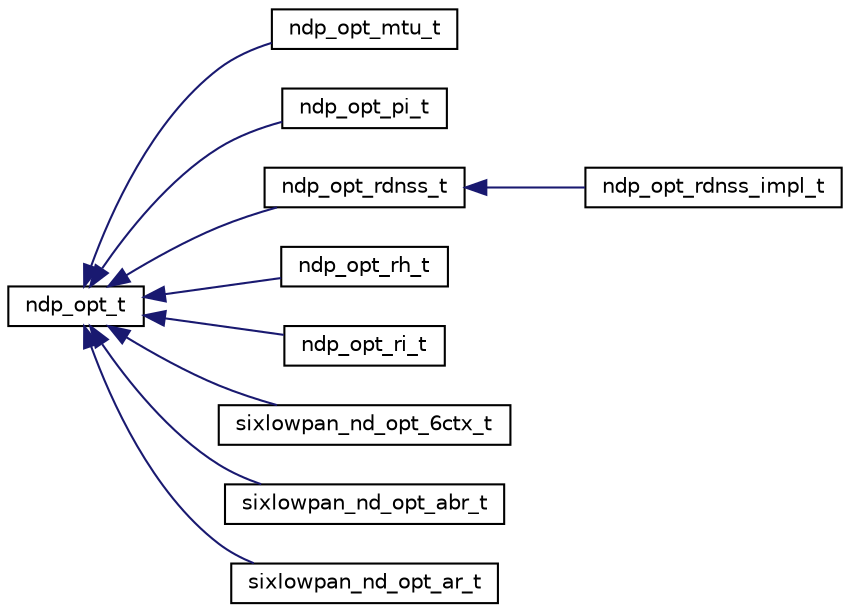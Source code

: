 digraph "Graphical Class Hierarchy"
{
 // LATEX_PDF_SIZE
  edge [fontname="Helvetica",fontsize="10",labelfontname="Helvetica",labelfontsize="10"];
  node [fontname="Helvetica",fontsize="10",shape=record];
  rankdir="LR";
  Node0 [label="ndp_opt_t",height=0.2,width=0.4,color="black", fillcolor="white", style="filled",URL="$structndp__opt__t.html",tooltip="General NDP option format."];
  Node0 -> Node1 [dir="back",color="midnightblue",fontsize="10",style="solid",fontname="Helvetica"];
  Node1 [label="ndp_opt_mtu_t",height=0.2,width=0.4,color="black", fillcolor="white", style="filled",URL="$structndp__opt__mtu__t.html",tooltip="MTU option format."];
  Node0 -> Node2 [dir="back",color="midnightblue",fontsize="10",style="solid",fontname="Helvetica"];
  Node2 [label="ndp_opt_pi_t",height=0.2,width=0.4,color="black", fillcolor="white", style="filled",URL="$structndp__opt__pi__t.html",tooltip="Prefix information option format."];
  Node0 -> Node3 [dir="back",color="midnightblue",fontsize="10",style="solid",fontname="Helvetica"];
  Node3 [label="ndp_opt_rdnss_t",height=0.2,width=0.4,color="black", fillcolor="white", style="filled",URL="$structndp__opt__rdnss__t.html",tooltip="Recursive DNS server option format without payload."];
  Node3 -> Node4 [dir="back",color="midnightblue",fontsize="10",style="solid",fontname="Helvetica"];
  Node4 [label="ndp_opt_rdnss_impl_t",height=0.2,width=0.4,color="black", fillcolor="white", style="filled",URL="$structndp__opt__rdnss__impl__t.html",tooltip="Recursive DNS server option format with payload."];
  Node0 -> Node5 [dir="back",color="midnightblue",fontsize="10",style="solid",fontname="Helvetica"];
  Node5 [label="ndp_opt_rh_t",height=0.2,width=0.4,color="black", fillcolor="white", style="filled",URL="$structndp__opt__rh__t.html",tooltip="Redirected header option format."];
  Node0 -> Node6 [dir="back",color="midnightblue",fontsize="10",style="solid",fontname="Helvetica"];
  Node6 [label="ndp_opt_ri_t",height=0.2,width=0.4,color="black", fillcolor="white", style="filled",URL="$structndp__opt__ri__t.html",tooltip="Route information option format."];
  Node0 -> Node7 [dir="back",color="midnightblue",fontsize="10",style="solid",fontname="Helvetica"];
  Node7 [label="sixlowpan_nd_opt_6ctx_t",height=0.2,width=0.4,color="black", fillcolor="white", style="filled",URL="$structsixlowpan__nd__opt__6ctx__t.html",tooltip="6LoWPAN context option format"];
  Node0 -> Node8 [dir="back",color="midnightblue",fontsize="10",style="solid",fontname="Helvetica"];
  Node8 [label="sixlowpan_nd_opt_abr_t",height=0.2,width=0.4,color="black", fillcolor="white", style="filled",URL="$structsixlowpan__nd__opt__abr__t.html",tooltip="Authoritative border router option format."];
  Node0 -> Node9 [dir="back",color="midnightblue",fontsize="10",style="solid",fontname="Helvetica"];
  Node9 [label="sixlowpan_nd_opt_ar_t",height=0.2,width=0.4,color="black", fillcolor="white", style="filled",URL="$structsixlowpan__nd__opt__ar__t.html",tooltip="Address registration option format."];
}

